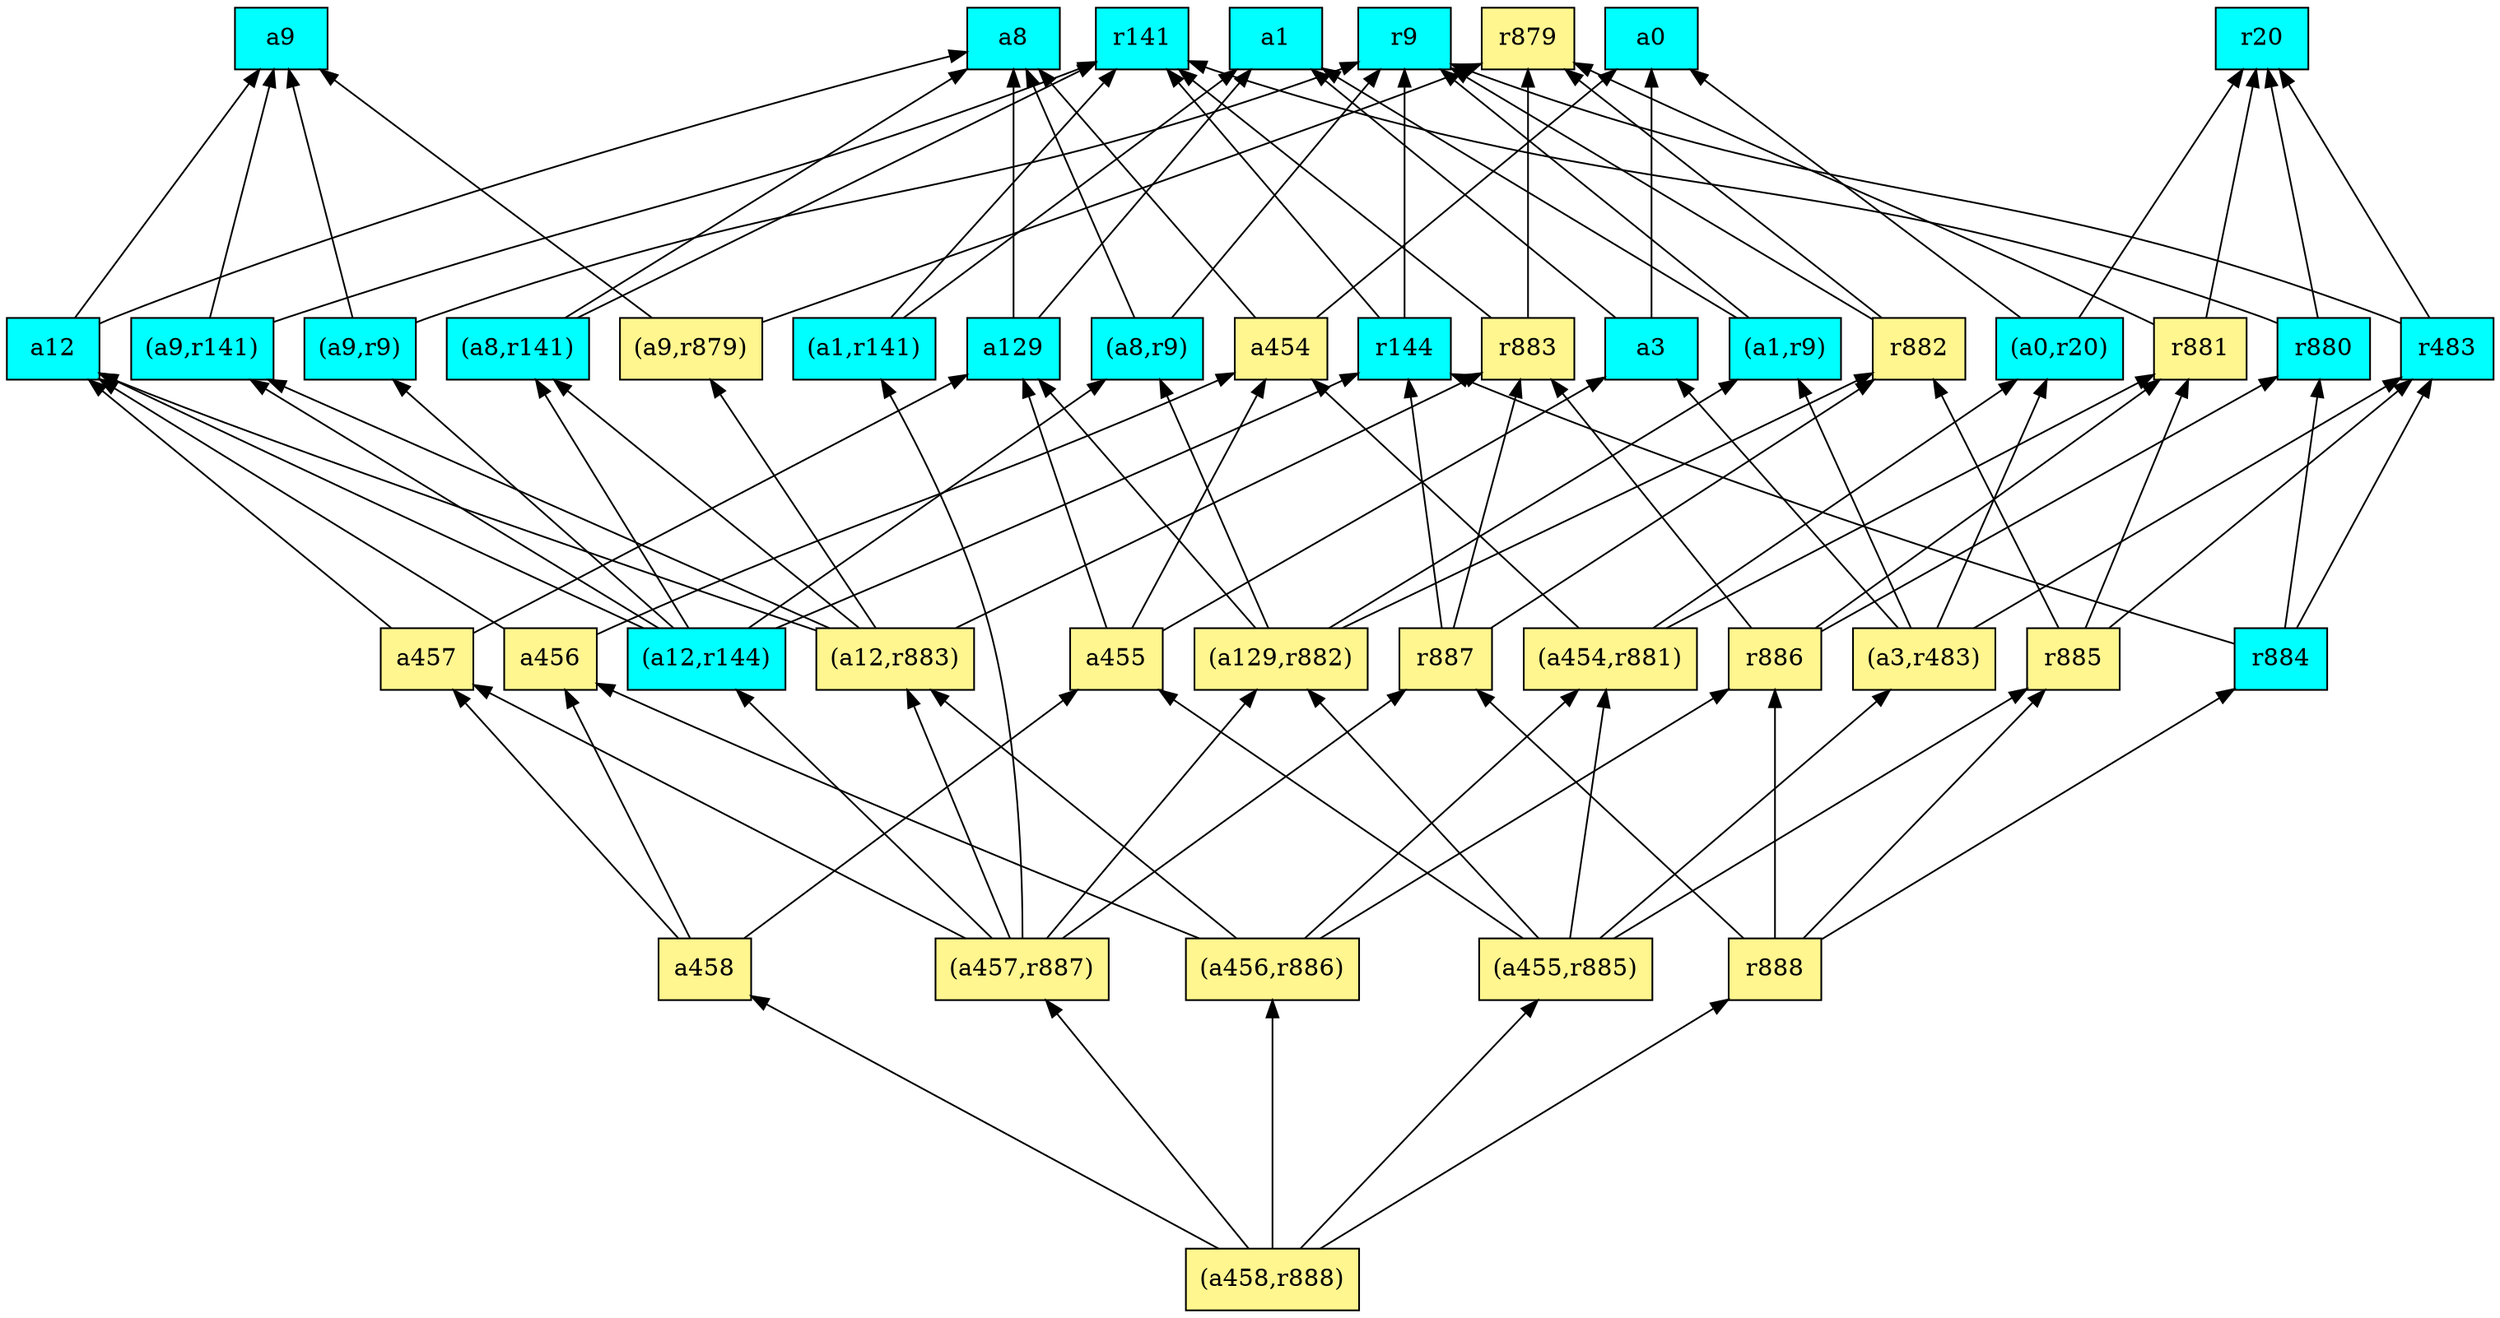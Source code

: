 digraph G {
rankdir=BT;ranksep="2.0";
"(a1,r9)" [shape=record,fillcolor=cyan,style=filled,label="{(a1,r9)}"];
"r141" [shape=record,fillcolor=cyan,style=filled,label="{r141}"];
"a8" [shape=record,fillcolor=cyan,style=filled,label="{a8}"];
"(a9,r9)" [shape=record,fillcolor=cyan,style=filled,label="{(a9,r9)}"];
"(a0,r20)" [shape=record,fillcolor=cyan,style=filled,label="{(a0,r20)}"];
"(a8,r9)" [shape=record,fillcolor=cyan,style=filled,label="{(a8,r9)}"];
"a3" [shape=record,fillcolor=cyan,style=filled,label="{a3}"];
"(a1,r141)" [shape=record,fillcolor=cyan,style=filled,label="{(a1,r141)}"];
"a457" [shape=record,fillcolor=khaki1,style=filled,label="{a457}"];
"(a9,r879)" [shape=record,fillcolor=khaki1,style=filled,label="{(a9,r879)}"];
"r885" [shape=record,fillcolor=khaki1,style=filled,label="{r885}"];
"r9" [shape=record,fillcolor=cyan,style=filled,label="{r9}"];
"r883" [shape=record,fillcolor=khaki1,style=filled,label="{r883}"];
"r884" [shape=record,fillcolor=cyan,style=filled,label="{r884}"];
"a9" [shape=record,fillcolor=cyan,style=filled,label="{a9}"];
"a458" [shape=record,fillcolor=khaki1,style=filled,label="{a458}"];
"r879" [shape=record,fillcolor=khaki1,style=filled,label="{r879}"];
"(a457,r887)" [shape=record,fillcolor=khaki1,style=filled,label="{(a457,r887)}"];
"r144" [shape=record,fillcolor=cyan,style=filled,label="{r144}"];
"r880" [shape=record,fillcolor=cyan,style=filled,label="{r880}"];
"(a12,r883)" [shape=record,fillcolor=khaki1,style=filled,label="{(a12,r883)}"];
"a129" [shape=record,fillcolor=cyan,style=filled,label="{a129}"];
"r882" [shape=record,fillcolor=khaki1,style=filled,label="{r882}"];
"r886" [shape=record,fillcolor=khaki1,style=filled,label="{r886}"];
"a454" [shape=record,fillcolor=khaki1,style=filled,label="{a454}"];
"r887" [shape=record,fillcolor=khaki1,style=filled,label="{r887}"];
"a455" [shape=record,fillcolor=khaki1,style=filled,label="{a455}"];
"(a8,r141)" [shape=record,fillcolor=cyan,style=filled,label="{(a8,r141)}"];
"r483" [shape=record,fillcolor=cyan,style=filled,label="{r483}"];
"(a454,r881)" [shape=record,fillcolor=khaki1,style=filled,label="{(a454,r881)}"];
"(a456,r886)" [shape=record,fillcolor=khaki1,style=filled,label="{(a456,r886)}"];
"a456" [shape=record,fillcolor=khaki1,style=filled,label="{a456}"];
"(a455,r885)" [shape=record,fillcolor=khaki1,style=filled,label="{(a455,r885)}"];
"a1" [shape=record,fillcolor=cyan,style=filled,label="{a1}"];
"r888" [shape=record,fillcolor=khaki1,style=filled,label="{r888}"];
"(a12,r144)" [shape=record,fillcolor=cyan,style=filled,label="{(a12,r144)}"];
"r881" [shape=record,fillcolor=khaki1,style=filled,label="{r881}"];
"(a458,r888)" [shape=record,fillcolor=khaki1,style=filled,label="{(a458,r888)}"];
"(a3,r483)" [shape=record,fillcolor=khaki1,style=filled,label="{(a3,r483)}"];
"r20" [shape=record,fillcolor=cyan,style=filled,label="{r20}"];
"(a9,r141)" [shape=record,fillcolor=cyan,style=filled,label="{(a9,r141)}"];
"a0" [shape=record,fillcolor=cyan,style=filled,label="{a0}"];
"a12" [shape=record,fillcolor=cyan,style=filled,label="{a12}"];
"(a129,r882)" [shape=record,fillcolor=khaki1,style=filled,label="{(a129,r882)}"];
"(a1,r9)" -> "r9"
"(a1,r9)" -> "a1"
"(a9,r9)" -> "r9"
"(a9,r9)" -> "a9"
"(a0,r20)" -> "a0"
"(a0,r20)" -> "r20"
"(a8,r9)" -> "r9"
"(a8,r9)" -> "a8"
"a3" -> "a1"
"a3" -> "a0"
"(a1,r141)" -> "a1"
"(a1,r141)" -> "r141"
"a457" -> "a12"
"a457" -> "a129"
"(a9,r879)" -> "a9"
"(a9,r879)" -> "r879"
"r885" -> "r881"
"r885" -> "r483"
"r885" -> "r882"
"r883" -> "r141"
"r883" -> "r879"
"r884" -> "r483"
"r884" -> "r144"
"r884" -> "r880"
"a458" -> "a457"
"a458" -> "a455"
"a458" -> "a456"
"(a457,r887)" -> "r887"
"(a457,r887)" -> "(a12,r144)"
"(a457,r887)" -> "(a1,r141)"
"(a457,r887)" -> "a457"
"(a457,r887)" -> "(a12,r883)"
"(a457,r887)" -> "(a129,r882)"
"r144" -> "r9"
"r144" -> "r141"
"r880" -> "r20"
"r880" -> "r141"
"(a12,r883)" -> "(a8,r141)"
"(a12,r883)" -> "(a9,r141)"
"(a12,r883)" -> "(a9,r879)"
"(a12,r883)" -> "r883"
"(a12,r883)" -> "a12"
"a129" -> "a1"
"a129" -> "a8"
"r882" -> "r9"
"r882" -> "r879"
"r886" -> "r881"
"r886" -> "r883"
"r886" -> "r880"
"a454" -> "a0"
"a454" -> "a8"
"r887" -> "r144"
"r887" -> "r883"
"r887" -> "r882"
"a455" -> "a454"
"a455" -> "a3"
"a455" -> "a129"
"(a8,r141)" -> "r141"
"(a8,r141)" -> "a8"
"r483" -> "r9"
"r483" -> "r20"
"(a454,r881)" -> "(a0,r20)"
"(a454,r881)" -> "a454"
"(a454,r881)" -> "r881"
"(a456,r886)" -> "(a454,r881)"
"(a456,r886)" -> "(a12,r883)"
"(a456,r886)" -> "a456"
"(a456,r886)" -> "r886"
"a456" -> "a454"
"a456" -> "a12"
"(a455,r885)" -> "a455"
"(a455,r885)" -> "(a3,r483)"
"(a455,r885)" -> "(a454,r881)"
"(a455,r885)" -> "r885"
"(a455,r885)" -> "(a129,r882)"
"r888" -> "r887"
"r888" -> "r884"
"r888" -> "r885"
"r888" -> "r886"
"(a12,r144)" -> "(a9,r9)"
"(a12,r144)" -> "(a8,r9)"
"(a12,r144)" -> "(a8,r141)"
"(a12,r144)" -> "(a9,r141)"
"(a12,r144)" -> "r144"
"(a12,r144)" -> "a12"
"r881" -> "r20"
"r881" -> "r879"
"(a458,r888)" -> "(a456,r886)"
"(a458,r888)" -> "(a455,r885)"
"(a458,r888)" -> "r888"
"(a458,r888)" -> "a458"
"(a458,r888)" -> "(a457,r887)"
"(a3,r483)" -> "(a1,r9)"
"(a3,r483)" -> "r483"
"(a3,r483)" -> "a3"
"(a3,r483)" -> "(a0,r20)"
"(a9,r141)" -> "r141"
"(a9,r141)" -> "a9"
"a12" -> "a8"
"a12" -> "a9"
"(a129,r882)" -> "(a1,r9)"
"(a129,r882)" -> "r882"
"(a129,r882)" -> "a129"
"(a129,r882)" -> "(a8,r9)"
}